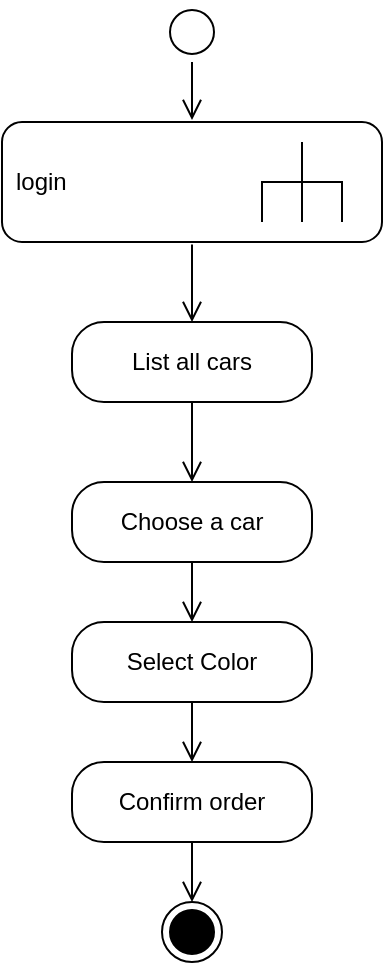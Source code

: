 <mxfile>
    <diagram id="kCXVLdr2fKIXN68MSfml" name="Page-1">
        <mxGraphModel dx="918" dy="564" grid="1" gridSize="10" guides="1" tooltips="1" connect="1" arrows="1" fold="1" page="1" pageScale="1" pageWidth="850" pageHeight="1100" math="0" shadow="0">
            <root>
                <mxCell id="0"/>
                <mxCell id="1" parent="0"/>
                <mxCell id="2" value="login" style="shape=mxgraph.uml25.behaviorAction;html=1;rounded=1;absoluteArcSize=1;arcSize=10;align=left;spacingLeft=5;whiteSpace=wrap;" parent="1" vertex="1">
                    <mxGeometry x="330" y="60" width="190" height="60" as="geometry"/>
                </mxCell>
                <mxCell id="3" value="" style="ellipse;html=1;shape=startState;" parent="1" vertex="1">
                    <mxGeometry x="410" width="30" height="30" as="geometry"/>
                </mxCell>
                <mxCell id="4" value="" style="edgeStyle=orthogonalEdgeStyle;html=1;verticalAlign=bottom;endArrow=open;endSize=8;entryX=0.5;entryY=-0.017;entryDx=0;entryDy=0;entryPerimeter=0;" parent="1" source="3" target="2" edge="1">
                    <mxGeometry relative="1" as="geometry">
                        <mxPoint x="425" y="90" as="targetPoint"/>
                    </mxGeometry>
                </mxCell>
                <mxCell id="5" value="List all cars" style="rounded=1;whiteSpace=wrap;html=1;arcSize=40;" parent="1" vertex="1">
                    <mxGeometry x="365" y="160" width="120" height="40" as="geometry"/>
                </mxCell>
                <mxCell id="6" value="" style="edgeStyle=orthogonalEdgeStyle;html=1;verticalAlign=bottom;endArrow=open;endSize=8;entryX=0.5;entryY=0;entryDx=0;entryDy=0;" parent="1" source="5" target="8" edge="1">
                    <mxGeometry relative="1" as="geometry">
                        <mxPoint x="425" y="240" as="targetPoint"/>
                    </mxGeometry>
                </mxCell>
                <mxCell id="7" value="" style="edgeStyle=orthogonalEdgeStyle;html=1;verticalAlign=bottom;endArrow=open;endSize=8;exitX=0.5;exitY=1.021;exitDx=0;exitDy=0;exitPerimeter=0;entryX=0.5;entryY=0;entryDx=0;entryDy=0;" parent="1" source="2" target="5" edge="1">
                    <mxGeometry relative="1" as="geometry">
                        <mxPoint x="425" y="190" as="targetPoint"/>
                        <mxPoint x="425" y="130" as="sourcePoint"/>
                    </mxGeometry>
                </mxCell>
                <mxCell id="8" value="Choose a car" style="rounded=1;whiteSpace=wrap;html=1;arcSize=40;" parent="1" vertex="1">
                    <mxGeometry x="365" y="240" width="120" height="40" as="geometry"/>
                </mxCell>
                <mxCell id="9" value="" style="edgeStyle=orthogonalEdgeStyle;html=1;verticalAlign=bottom;endArrow=open;endSize=8;" parent="1" source="8" edge="1">
                    <mxGeometry relative="1" as="geometry">
                        <mxPoint x="425" y="310" as="targetPoint"/>
                    </mxGeometry>
                </mxCell>
                <mxCell id="10" value="Select Color" style="rounded=1;whiteSpace=wrap;html=1;arcSize=40;" parent="1" vertex="1">
                    <mxGeometry x="365" y="310" width="120" height="40" as="geometry"/>
                </mxCell>
                <mxCell id="11" value="" style="edgeStyle=orthogonalEdgeStyle;html=1;verticalAlign=bottom;endArrow=open;endSize=8;entryX=0.5;entryY=0;entryDx=0;entryDy=0;" parent="1" source="10" target="12" edge="1">
                    <mxGeometry relative="1" as="geometry">
                        <mxPoint x="425" y="380" as="targetPoint"/>
                    </mxGeometry>
                </mxCell>
                <mxCell id="12" value="Confirm order" style="rounded=1;whiteSpace=wrap;html=1;arcSize=40;" parent="1" vertex="1">
                    <mxGeometry x="365" y="380" width="120" height="40" as="geometry"/>
                </mxCell>
                <mxCell id="13" value="" style="edgeStyle=orthogonalEdgeStyle;html=1;verticalAlign=bottom;endArrow=open;endSize=8;entryX=0.5;entryY=0;entryDx=0;entryDy=0;" parent="1" source="12" target="24" edge="1">
                    <mxGeometry relative="1" as="geometry">
                        <mxPoint x="425" y="620" as="targetPoint"/>
                    </mxGeometry>
                </mxCell>
                <mxCell id="24" value="" style="ellipse;html=1;shape=endState;fillColor=strokeColor;" parent="1" vertex="1">
                    <mxGeometry x="410" y="450" width="30" height="30" as="geometry"/>
                </mxCell>
            </root>
        </mxGraphModel>
    </diagram>
</mxfile>